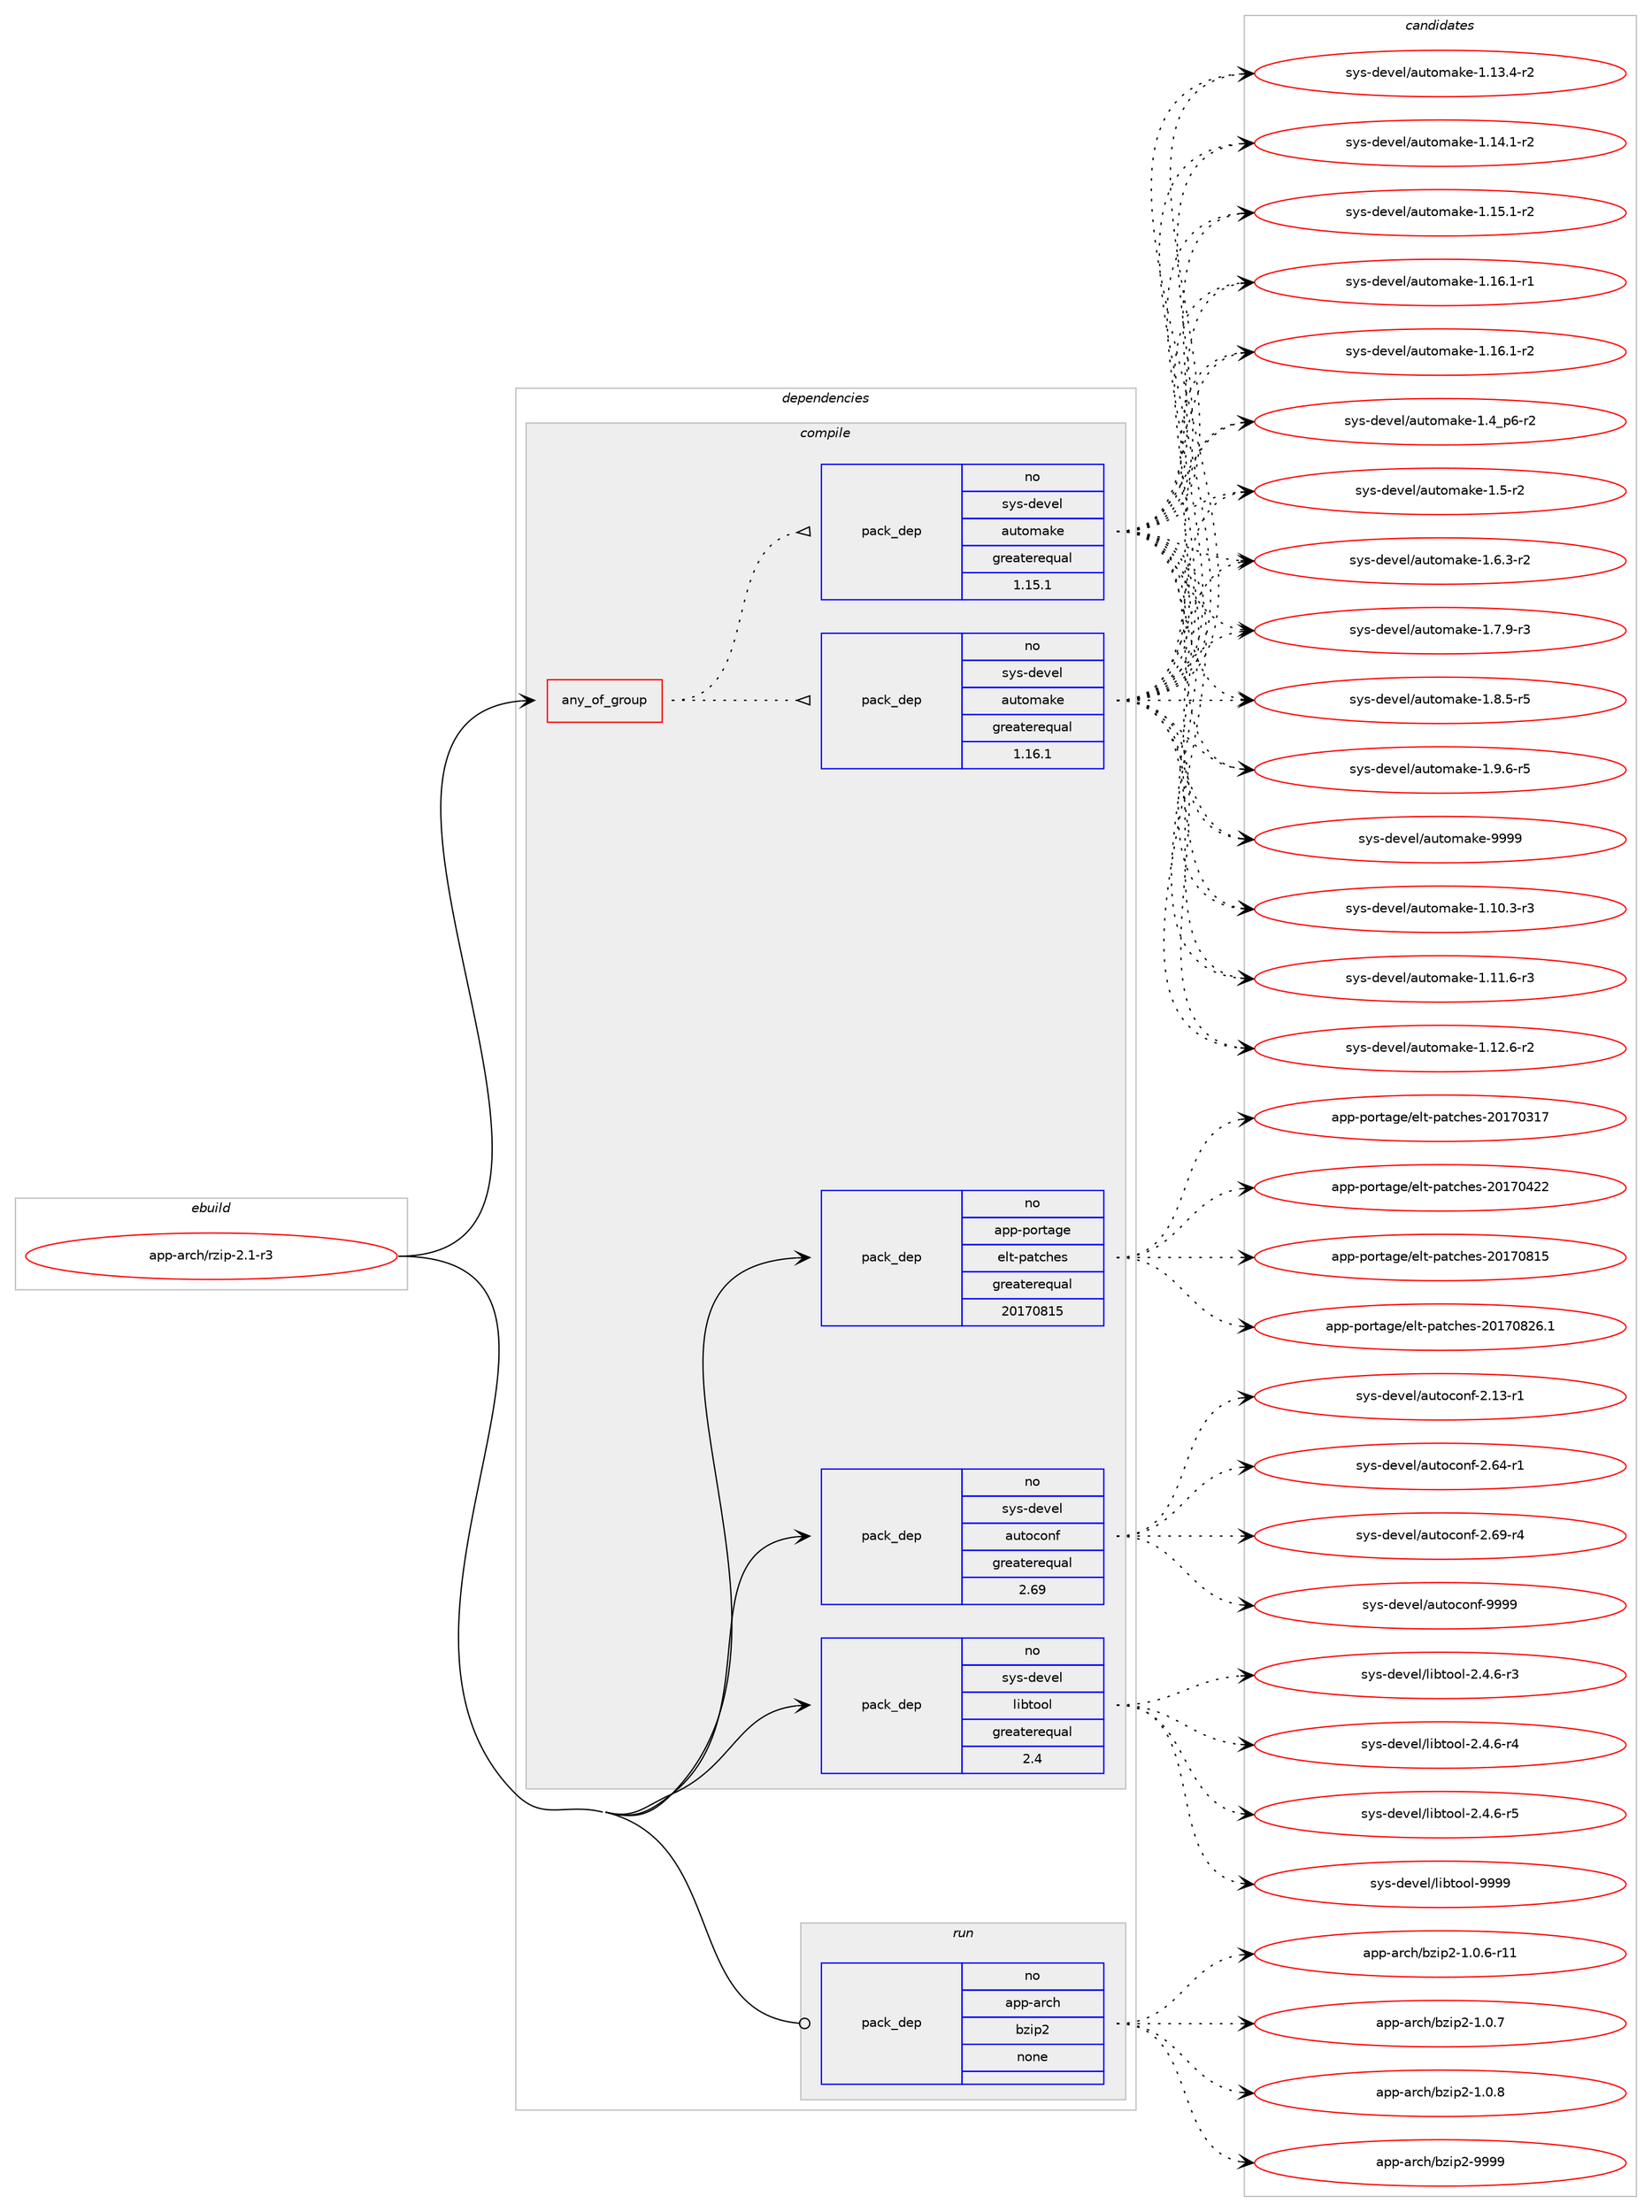 digraph prolog {

# *************
# Graph options
# *************

newrank=true;
concentrate=true;
compound=true;
graph [rankdir=LR,fontname=Helvetica,fontsize=10,ranksep=1.5];#, ranksep=2.5, nodesep=0.2];
edge  [arrowhead=vee];
node  [fontname=Helvetica,fontsize=10];

# **********
# The ebuild
# **********

subgraph cluster_leftcol {
color=gray;
rank=same;
label=<<i>ebuild</i>>;
id [label="app-arch/rzip-2.1-r3", color=red, width=4, href="../app-arch/rzip-2.1-r3.svg"];
}

# ****************
# The dependencies
# ****************

subgraph cluster_midcol {
color=gray;
label=<<i>dependencies</i>>;
subgraph cluster_compile {
fillcolor="#eeeeee";
style=filled;
label=<<i>compile</i>>;
subgraph any8287 {
dependency473010 [label=<<TABLE BORDER="0" CELLBORDER="1" CELLSPACING="0" CELLPADDING="4"><TR><TD CELLPADDING="10">any_of_group</TD></TR></TABLE>>, shape=none, color=red];subgraph pack351639 {
dependency473011 [label=<<TABLE BORDER="0" CELLBORDER="1" CELLSPACING="0" CELLPADDING="4" WIDTH="220"><TR><TD ROWSPAN="6" CELLPADDING="30">pack_dep</TD></TR><TR><TD WIDTH="110">no</TD></TR><TR><TD>sys-devel</TD></TR><TR><TD>automake</TD></TR><TR><TD>greaterequal</TD></TR><TR><TD>1.16.1</TD></TR></TABLE>>, shape=none, color=blue];
}
dependency473010:e -> dependency473011:w [weight=20,style="dotted",arrowhead="oinv"];
subgraph pack351640 {
dependency473012 [label=<<TABLE BORDER="0" CELLBORDER="1" CELLSPACING="0" CELLPADDING="4" WIDTH="220"><TR><TD ROWSPAN="6" CELLPADDING="30">pack_dep</TD></TR><TR><TD WIDTH="110">no</TD></TR><TR><TD>sys-devel</TD></TR><TR><TD>automake</TD></TR><TR><TD>greaterequal</TD></TR><TR><TD>1.15.1</TD></TR></TABLE>>, shape=none, color=blue];
}
dependency473010:e -> dependency473012:w [weight=20,style="dotted",arrowhead="oinv"];
}
id:e -> dependency473010:w [weight=20,style="solid",arrowhead="vee"];
subgraph pack351641 {
dependency473013 [label=<<TABLE BORDER="0" CELLBORDER="1" CELLSPACING="0" CELLPADDING="4" WIDTH="220"><TR><TD ROWSPAN="6" CELLPADDING="30">pack_dep</TD></TR><TR><TD WIDTH="110">no</TD></TR><TR><TD>app-portage</TD></TR><TR><TD>elt-patches</TD></TR><TR><TD>greaterequal</TD></TR><TR><TD>20170815</TD></TR></TABLE>>, shape=none, color=blue];
}
id:e -> dependency473013:w [weight=20,style="solid",arrowhead="vee"];
subgraph pack351642 {
dependency473014 [label=<<TABLE BORDER="0" CELLBORDER="1" CELLSPACING="0" CELLPADDING="4" WIDTH="220"><TR><TD ROWSPAN="6" CELLPADDING="30">pack_dep</TD></TR><TR><TD WIDTH="110">no</TD></TR><TR><TD>sys-devel</TD></TR><TR><TD>autoconf</TD></TR><TR><TD>greaterequal</TD></TR><TR><TD>2.69</TD></TR></TABLE>>, shape=none, color=blue];
}
id:e -> dependency473014:w [weight=20,style="solid",arrowhead="vee"];
subgraph pack351643 {
dependency473015 [label=<<TABLE BORDER="0" CELLBORDER="1" CELLSPACING="0" CELLPADDING="4" WIDTH="220"><TR><TD ROWSPAN="6" CELLPADDING="30">pack_dep</TD></TR><TR><TD WIDTH="110">no</TD></TR><TR><TD>sys-devel</TD></TR><TR><TD>libtool</TD></TR><TR><TD>greaterequal</TD></TR><TR><TD>2.4</TD></TR></TABLE>>, shape=none, color=blue];
}
id:e -> dependency473015:w [weight=20,style="solid",arrowhead="vee"];
}
subgraph cluster_compileandrun {
fillcolor="#eeeeee";
style=filled;
label=<<i>compile and run</i>>;
}
subgraph cluster_run {
fillcolor="#eeeeee";
style=filled;
label=<<i>run</i>>;
subgraph pack351644 {
dependency473016 [label=<<TABLE BORDER="0" CELLBORDER="1" CELLSPACING="0" CELLPADDING="4" WIDTH="220"><TR><TD ROWSPAN="6" CELLPADDING="30">pack_dep</TD></TR><TR><TD WIDTH="110">no</TD></TR><TR><TD>app-arch</TD></TR><TR><TD>bzip2</TD></TR><TR><TD>none</TD></TR><TR><TD></TD></TR></TABLE>>, shape=none, color=blue];
}
id:e -> dependency473016:w [weight=20,style="solid",arrowhead="odot"];
}
}

# **************
# The candidates
# **************

subgraph cluster_choices {
rank=same;
color=gray;
label=<<i>candidates</i>>;

subgraph choice351639 {
color=black;
nodesep=1;
choice11512111545100101118101108479711711611110997107101454946494846514511451 [label="sys-devel/automake-1.10.3-r3", color=red, width=4,href="../sys-devel/automake-1.10.3-r3.svg"];
choice11512111545100101118101108479711711611110997107101454946494946544511451 [label="sys-devel/automake-1.11.6-r3", color=red, width=4,href="../sys-devel/automake-1.11.6-r3.svg"];
choice11512111545100101118101108479711711611110997107101454946495046544511450 [label="sys-devel/automake-1.12.6-r2", color=red, width=4,href="../sys-devel/automake-1.12.6-r2.svg"];
choice11512111545100101118101108479711711611110997107101454946495146524511450 [label="sys-devel/automake-1.13.4-r2", color=red, width=4,href="../sys-devel/automake-1.13.4-r2.svg"];
choice11512111545100101118101108479711711611110997107101454946495246494511450 [label="sys-devel/automake-1.14.1-r2", color=red, width=4,href="../sys-devel/automake-1.14.1-r2.svg"];
choice11512111545100101118101108479711711611110997107101454946495346494511450 [label="sys-devel/automake-1.15.1-r2", color=red, width=4,href="../sys-devel/automake-1.15.1-r2.svg"];
choice11512111545100101118101108479711711611110997107101454946495446494511449 [label="sys-devel/automake-1.16.1-r1", color=red, width=4,href="../sys-devel/automake-1.16.1-r1.svg"];
choice11512111545100101118101108479711711611110997107101454946495446494511450 [label="sys-devel/automake-1.16.1-r2", color=red, width=4,href="../sys-devel/automake-1.16.1-r2.svg"];
choice115121115451001011181011084797117116111109971071014549465295112544511450 [label="sys-devel/automake-1.4_p6-r2", color=red, width=4,href="../sys-devel/automake-1.4_p6-r2.svg"];
choice11512111545100101118101108479711711611110997107101454946534511450 [label="sys-devel/automake-1.5-r2", color=red, width=4,href="../sys-devel/automake-1.5-r2.svg"];
choice115121115451001011181011084797117116111109971071014549465446514511450 [label="sys-devel/automake-1.6.3-r2", color=red, width=4,href="../sys-devel/automake-1.6.3-r2.svg"];
choice115121115451001011181011084797117116111109971071014549465546574511451 [label="sys-devel/automake-1.7.9-r3", color=red, width=4,href="../sys-devel/automake-1.7.9-r3.svg"];
choice115121115451001011181011084797117116111109971071014549465646534511453 [label="sys-devel/automake-1.8.5-r5", color=red, width=4,href="../sys-devel/automake-1.8.5-r5.svg"];
choice115121115451001011181011084797117116111109971071014549465746544511453 [label="sys-devel/automake-1.9.6-r5", color=red, width=4,href="../sys-devel/automake-1.9.6-r5.svg"];
choice115121115451001011181011084797117116111109971071014557575757 [label="sys-devel/automake-9999", color=red, width=4,href="../sys-devel/automake-9999.svg"];
dependency473011:e -> choice11512111545100101118101108479711711611110997107101454946494846514511451:w [style=dotted,weight="100"];
dependency473011:e -> choice11512111545100101118101108479711711611110997107101454946494946544511451:w [style=dotted,weight="100"];
dependency473011:e -> choice11512111545100101118101108479711711611110997107101454946495046544511450:w [style=dotted,weight="100"];
dependency473011:e -> choice11512111545100101118101108479711711611110997107101454946495146524511450:w [style=dotted,weight="100"];
dependency473011:e -> choice11512111545100101118101108479711711611110997107101454946495246494511450:w [style=dotted,weight="100"];
dependency473011:e -> choice11512111545100101118101108479711711611110997107101454946495346494511450:w [style=dotted,weight="100"];
dependency473011:e -> choice11512111545100101118101108479711711611110997107101454946495446494511449:w [style=dotted,weight="100"];
dependency473011:e -> choice11512111545100101118101108479711711611110997107101454946495446494511450:w [style=dotted,weight="100"];
dependency473011:e -> choice115121115451001011181011084797117116111109971071014549465295112544511450:w [style=dotted,weight="100"];
dependency473011:e -> choice11512111545100101118101108479711711611110997107101454946534511450:w [style=dotted,weight="100"];
dependency473011:e -> choice115121115451001011181011084797117116111109971071014549465446514511450:w [style=dotted,weight="100"];
dependency473011:e -> choice115121115451001011181011084797117116111109971071014549465546574511451:w [style=dotted,weight="100"];
dependency473011:e -> choice115121115451001011181011084797117116111109971071014549465646534511453:w [style=dotted,weight="100"];
dependency473011:e -> choice115121115451001011181011084797117116111109971071014549465746544511453:w [style=dotted,weight="100"];
dependency473011:e -> choice115121115451001011181011084797117116111109971071014557575757:w [style=dotted,weight="100"];
}
subgraph choice351640 {
color=black;
nodesep=1;
choice11512111545100101118101108479711711611110997107101454946494846514511451 [label="sys-devel/automake-1.10.3-r3", color=red, width=4,href="../sys-devel/automake-1.10.3-r3.svg"];
choice11512111545100101118101108479711711611110997107101454946494946544511451 [label="sys-devel/automake-1.11.6-r3", color=red, width=4,href="../sys-devel/automake-1.11.6-r3.svg"];
choice11512111545100101118101108479711711611110997107101454946495046544511450 [label="sys-devel/automake-1.12.6-r2", color=red, width=4,href="../sys-devel/automake-1.12.6-r2.svg"];
choice11512111545100101118101108479711711611110997107101454946495146524511450 [label="sys-devel/automake-1.13.4-r2", color=red, width=4,href="../sys-devel/automake-1.13.4-r2.svg"];
choice11512111545100101118101108479711711611110997107101454946495246494511450 [label="sys-devel/automake-1.14.1-r2", color=red, width=4,href="../sys-devel/automake-1.14.1-r2.svg"];
choice11512111545100101118101108479711711611110997107101454946495346494511450 [label="sys-devel/automake-1.15.1-r2", color=red, width=4,href="../sys-devel/automake-1.15.1-r2.svg"];
choice11512111545100101118101108479711711611110997107101454946495446494511449 [label="sys-devel/automake-1.16.1-r1", color=red, width=4,href="../sys-devel/automake-1.16.1-r1.svg"];
choice11512111545100101118101108479711711611110997107101454946495446494511450 [label="sys-devel/automake-1.16.1-r2", color=red, width=4,href="../sys-devel/automake-1.16.1-r2.svg"];
choice115121115451001011181011084797117116111109971071014549465295112544511450 [label="sys-devel/automake-1.4_p6-r2", color=red, width=4,href="../sys-devel/automake-1.4_p6-r2.svg"];
choice11512111545100101118101108479711711611110997107101454946534511450 [label="sys-devel/automake-1.5-r2", color=red, width=4,href="../sys-devel/automake-1.5-r2.svg"];
choice115121115451001011181011084797117116111109971071014549465446514511450 [label="sys-devel/automake-1.6.3-r2", color=red, width=4,href="../sys-devel/automake-1.6.3-r2.svg"];
choice115121115451001011181011084797117116111109971071014549465546574511451 [label="sys-devel/automake-1.7.9-r3", color=red, width=4,href="../sys-devel/automake-1.7.9-r3.svg"];
choice115121115451001011181011084797117116111109971071014549465646534511453 [label="sys-devel/automake-1.8.5-r5", color=red, width=4,href="../sys-devel/automake-1.8.5-r5.svg"];
choice115121115451001011181011084797117116111109971071014549465746544511453 [label="sys-devel/automake-1.9.6-r5", color=red, width=4,href="../sys-devel/automake-1.9.6-r5.svg"];
choice115121115451001011181011084797117116111109971071014557575757 [label="sys-devel/automake-9999", color=red, width=4,href="../sys-devel/automake-9999.svg"];
dependency473012:e -> choice11512111545100101118101108479711711611110997107101454946494846514511451:w [style=dotted,weight="100"];
dependency473012:e -> choice11512111545100101118101108479711711611110997107101454946494946544511451:w [style=dotted,weight="100"];
dependency473012:e -> choice11512111545100101118101108479711711611110997107101454946495046544511450:w [style=dotted,weight="100"];
dependency473012:e -> choice11512111545100101118101108479711711611110997107101454946495146524511450:w [style=dotted,weight="100"];
dependency473012:e -> choice11512111545100101118101108479711711611110997107101454946495246494511450:w [style=dotted,weight="100"];
dependency473012:e -> choice11512111545100101118101108479711711611110997107101454946495346494511450:w [style=dotted,weight="100"];
dependency473012:e -> choice11512111545100101118101108479711711611110997107101454946495446494511449:w [style=dotted,weight="100"];
dependency473012:e -> choice11512111545100101118101108479711711611110997107101454946495446494511450:w [style=dotted,weight="100"];
dependency473012:e -> choice115121115451001011181011084797117116111109971071014549465295112544511450:w [style=dotted,weight="100"];
dependency473012:e -> choice11512111545100101118101108479711711611110997107101454946534511450:w [style=dotted,weight="100"];
dependency473012:e -> choice115121115451001011181011084797117116111109971071014549465446514511450:w [style=dotted,weight="100"];
dependency473012:e -> choice115121115451001011181011084797117116111109971071014549465546574511451:w [style=dotted,weight="100"];
dependency473012:e -> choice115121115451001011181011084797117116111109971071014549465646534511453:w [style=dotted,weight="100"];
dependency473012:e -> choice115121115451001011181011084797117116111109971071014549465746544511453:w [style=dotted,weight="100"];
dependency473012:e -> choice115121115451001011181011084797117116111109971071014557575757:w [style=dotted,weight="100"];
}
subgraph choice351641 {
color=black;
nodesep=1;
choice97112112451121111141169710310147101108116451129711699104101115455048495548514955 [label="app-portage/elt-patches-20170317", color=red, width=4,href="../app-portage/elt-patches-20170317.svg"];
choice97112112451121111141169710310147101108116451129711699104101115455048495548525050 [label="app-portage/elt-patches-20170422", color=red, width=4,href="../app-portage/elt-patches-20170422.svg"];
choice97112112451121111141169710310147101108116451129711699104101115455048495548564953 [label="app-portage/elt-patches-20170815", color=red, width=4,href="../app-portage/elt-patches-20170815.svg"];
choice971121124511211111411697103101471011081164511297116991041011154550484955485650544649 [label="app-portage/elt-patches-20170826.1", color=red, width=4,href="../app-portage/elt-patches-20170826.1.svg"];
dependency473013:e -> choice97112112451121111141169710310147101108116451129711699104101115455048495548514955:w [style=dotted,weight="100"];
dependency473013:e -> choice97112112451121111141169710310147101108116451129711699104101115455048495548525050:w [style=dotted,weight="100"];
dependency473013:e -> choice97112112451121111141169710310147101108116451129711699104101115455048495548564953:w [style=dotted,weight="100"];
dependency473013:e -> choice971121124511211111411697103101471011081164511297116991041011154550484955485650544649:w [style=dotted,weight="100"];
}
subgraph choice351642 {
color=black;
nodesep=1;
choice1151211154510010111810110847971171161119911111010245504649514511449 [label="sys-devel/autoconf-2.13-r1", color=red, width=4,href="../sys-devel/autoconf-2.13-r1.svg"];
choice1151211154510010111810110847971171161119911111010245504654524511449 [label="sys-devel/autoconf-2.64-r1", color=red, width=4,href="../sys-devel/autoconf-2.64-r1.svg"];
choice1151211154510010111810110847971171161119911111010245504654574511452 [label="sys-devel/autoconf-2.69-r4", color=red, width=4,href="../sys-devel/autoconf-2.69-r4.svg"];
choice115121115451001011181011084797117116111991111101024557575757 [label="sys-devel/autoconf-9999", color=red, width=4,href="../sys-devel/autoconf-9999.svg"];
dependency473014:e -> choice1151211154510010111810110847971171161119911111010245504649514511449:w [style=dotted,weight="100"];
dependency473014:e -> choice1151211154510010111810110847971171161119911111010245504654524511449:w [style=dotted,weight="100"];
dependency473014:e -> choice1151211154510010111810110847971171161119911111010245504654574511452:w [style=dotted,weight="100"];
dependency473014:e -> choice115121115451001011181011084797117116111991111101024557575757:w [style=dotted,weight="100"];
}
subgraph choice351643 {
color=black;
nodesep=1;
choice1151211154510010111810110847108105981161111111084550465246544511451 [label="sys-devel/libtool-2.4.6-r3", color=red, width=4,href="../sys-devel/libtool-2.4.6-r3.svg"];
choice1151211154510010111810110847108105981161111111084550465246544511452 [label="sys-devel/libtool-2.4.6-r4", color=red, width=4,href="../sys-devel/libtool-2.4.6-r4.svg"];
choice1151211154510010111810110847108105981161111111084550465246544511453 [label="sys-devel/libtool-2.4.6-r5", color=red, width=4,href="../sys-devel/libtool-2.4.6-r5.svg"];
choice1151211154510010111810110847108105981161111111084557575757 [label="sys-devel/libtool-9999", color=red, width=4,href="../sys-devel/libtool-9999.svg"];
dependency473015:e -> choice1151211154510010111810110847108105981161111111084550465246544511451:w [style=dotted,weight="100"];
dependency473015:e -> choice1151211154510010111810110847108105981161111111084550465246544511452:w [style=dotted,weight="100"];
dependency473015:e -> choice1151211154510010111810110847108105981161111111084550465246544511453:w [style=dotted,weight="100"];
dependency473015:e -> choice1151211154510010111810110847108105981161111111084557575757:w [style=dotted,weight="100"];
}
subgraph choice351644 {
color=black;
nodesep=1;
choice97112112459711499104479812210511250454946484654451144949 [label="app-arch/bzip2-1.0.6-r11", color=red, width=4,href="../app-arch/bzip2-1.0.6-r11.svg"];
choice97112112459711499104479812210511250454946484655 [label="app-arch/bzip2-1.0.7", color=red, width=4,href="../app-arch/bzip2-1.0.7.svg"];
choice97112112459711499104479812210511250454946484656 [label="app-arch/bzip2-1.0.8", color=red, width=4,href="../app-arch/bzip2-1.0.8.svg"];
choice971121124597114991044798122105112504557575757 [label="app-arch/bzip2-9999", color=red, width=4,href="../app-arch/bzip2-9999.svg"];
dependency473016:e -> choice97112112459711499104479812210511250454946484654451144949:w [style=dotted,weight="100"];
dependency473016:e -> choice97112112459711499104479812210511250454946484655:w [style=dotted,weight="100"];
dependency473016:e -> choice97112112459711499104479812210511250454946484656:w [style=dotted,weight="100"];
dependency473016:e -> choice971121124597114991044798122105112504557575757:w [style=dotted,weight="100"];
}
}

}
